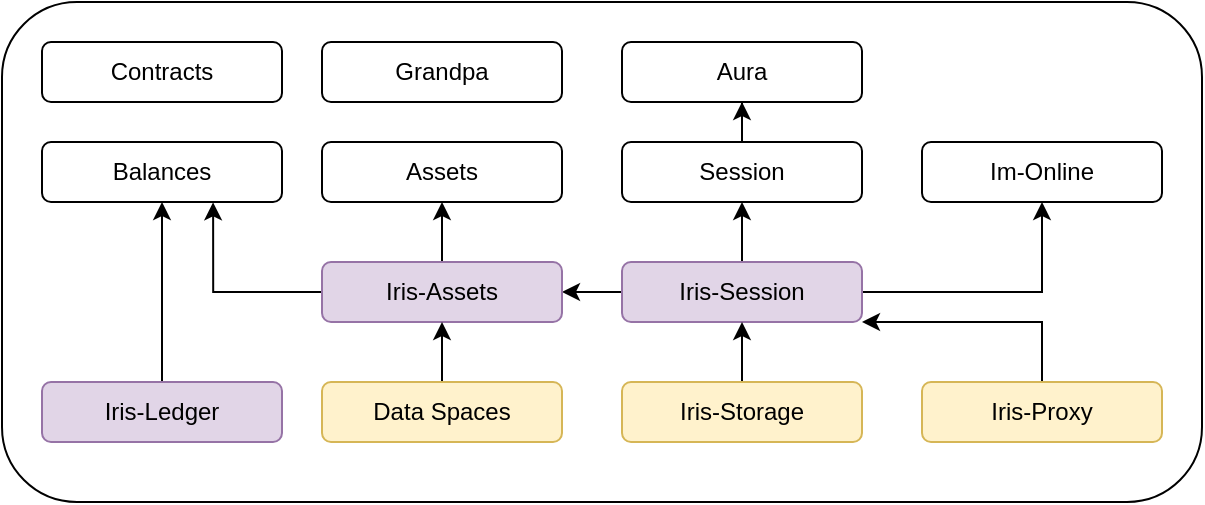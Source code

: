 <mxfile version="18.1.1" type="device"><diagram id="odQJvoNJ-KMSrvyY4dhe" name="Page-1"><mxGraphModel dx="856" dy="853" grid="1" gridSize="10" guides="1" tooltips="1" connect="1" arrows="1" fold="1" page="1" pageScale="1" pageWidth="850" pageHeight="1100" math="0" shadow="0"><root><mxCell id="0"/><mxCell id="1" parent="0"/><mxCell id="WZDpKfPv8gYUc8SXXQie-2" value="" style="rounded=1;whiteSpace=wrap;html=1;" parent="1" vertex="1"><mxGeometry x="30" y="70" width="600" height="250" as="geometry"/></mxCell><mxCell id="WZDpKfPv8gYUc8SXXQie-3" value="Grandpa" style="rounded=1;whiteSpace=wrap;html=1;" parent="1" vertex="1"><mxGeometry x="190" y="90" width="120" height="30" as="geometry"/></mxCell><mxCell id="WZDpKfPv8gYUc8SXXQie-4" value="Aura" style="rounded=1;whiteSpace=wrap;html=1;" parent="1" vertex="1"><mxGeometry x="340" y="90" width="120" height="30" as="geometry"/></mxCell><mxCell id="WZDpKfPv8gYUc8SXXQie-9" value="" style="edgeStyle=orthogonalEdgeStyle;rounded=1;orthogonalLoop=1;jettySize=auto;html=1;" parent="1" source="WZDpKfPv8gYUc8SXXQie-5" target="WZDpKfPv8gYUc8SXXQie-6" edge="1"><mxGeometry relative="1" as="geometry"/></mxCell><mxCell id="WZDpKfPv8gYUc8SXXQie-10" value="" style="edgeStyle=orthogonalEdgeStyle;rounded=0;orthogonalLoop=1;jettySize=auto;html=1;" parent="1" source="WZDpKfPv8gYUc8SXXQie-5" target="WZDpKfPv8gYUc8SXXQie-7" edge="1"><mxGeometry relative="1" as="geometry"/></mxCell><mxCell id="Aii5WkEi72ghrA8KFqpQ-4" style="edgeStyle=orthogonalEdgeStyle;rounded=0;orthogonalLoop=1;jettySize=auto;html=1;entryX=0.5;entryY=1;entryDx=0;entryDy=0;" parent="1" source="WZDpKfPv8gYUc8SXXQie-5" target="Aii5WkEi72ghrA8KFqpQ-1" edge="1"><mxGeometry relative="1" as="geometry"><Array as="points"><mxPoint x="550" y="215"/></Array></mxGeometry></mxCell><mxCell id="WZDpKfPv8gYUc8SXXQie-5" value="Iris-Session" style="rounded=1;whiteSpace=wrap;html=1;fillColor=#e1d5e7;strokeColor=#9673a6;" parent="1" vertex="1"><mxGeometry x="340" y="200" width="120" height="30" as="geometry"/></mxCell><mxCell id="WZDpKfPv8gYUc8SXXQie-11" value="" style="edgeStyle=orthogonalEdgeStyle;rounded=0;orthogonalLoop=1;jettySize=auto;html=1;" parent="1" source="WZDpKfPv8gYUc8SXXQie-6" target="WZDpKfPv8gYUc8SXXQie-8" edge="1"><mxGeometry relative="1" as="geometry"/></mxCell><mxCell id="Aii5WkEi72ghrA8KFqpQ-10" style="edgeStyle=orthogonalEdgeStyle;rounded=0;orthogonalLoop=1;jettySize=auto;html=1;entryX=0.713;entryY=1.006;entryDx=0;entryDy=0;entryPerimeter=0;" parent="1" source="WZDpKfPv8gYUc8SXXQie-6" target="Aii5WkEi72ghrA8KFqpQ-5" edge="1"><mxGeometry relative="1" as="geometry"/></mxCell><mxCell id="WZDpKfPv8gYUc8SXXQie-6" value="Iris-Assets" style="rounded=1;whiteSpace=wrap;html=1;fillColor=#e1d5e7;strokeColor=#9673a6;" parent="1" vertex="1"><mxGeometry x="190" y="200" width="120" height="30" as="geometry"/></mxCell><mxCell id="WZDpKfPv8gYUc8SXXQie-12" value="" style="edgeStyle=orthogonalEdgeStyle;rounded=0;orthogonalLoop=1;jettySize=auto;html=1;" parent="1" source="WZDpKfPv8gYUc8SXXQie-7" target="WZDpKfPv8gYUc8SXXQie-4" edge="1"><mxGeometry relative="1" as="geometry"/></mxCell><mxCell id="WZDpKfPv8gYUc8SXXQie-7" value="Session" style="rounded=1;whiteSpace=wrap;html=1;" parent="1" vertex="1"><mxGeometry x="340" y="140" width="120" height="30" as="geometry"/></mxCell><mxCell id="WZDpKfPv8gYUc8SXXQie-8" value="Assets" style="rounded=1;whiteSpace=wrap;html=1;" parent="1" vertex="1"><mxGeometry x="190" y="140" width="120" height="30" as="geometry"/></mxCell><mxCell id="Aii5WkEi72ghrA8KFqpQ-1" value="Im-Online" style="rounded=1;whiteSpace=wrap;html=1;" parent="1" vertex="1"><mxGeometry x="490" y="140" width="120" height="30" as="geometry"/></mxCell><mxCell id="Aii5WkEi72ghrA8KFqpQ-11" style="edgeStyle=orthogonalEdgeStyle;rounded=0;orthogonalLoop=1;jettySize=auto;html=1;" parent="1" source="Aii5WkEi72ghrA8KFqpQ-2" target="Aii5WkEi72ghrA8KFqpQ-5" edge="1"><mxGeometry relative="1" as="geometry"/></mxCell><mxCell id="Aii5WkEi72ghrA8KFqpQ-2" value="Iris-Ledger" style="rounded=1;whiteSpace=wrap;html=1;fillColor=#e1d5e7;strokeColor=#9673a6;" parent="1" vertex="1"><mxGeometry x="50" y="260" width="120" height="30" as="geometry"/></mxCell><mxCell id="Aii5WkEi72ghrA8KFqpQ-5" value="Balances" style="rounded=1;whiteSpace=wrap;html=1;" parent="1" vertex="1"><mxGeometry x="50" y="140" width="120" height="30" as="geometry"/></mxCell><mxCell id="a73wZHVNVZVGYTN0Ihjv-1" style="edgeStyle=orthogonalEdgeStyle;rounded=0;orthogonalLoop=1;jettySize=auto;html=1;" parent="1" source="Aii5WkEi72ghrA8KFqpQ-6" target="WZDpKfPv8gYUc8SXXQie-5" edge="1"><mxGeometry relative="1" as="geometry"/></mxCell><mxCell id="Aii5WkEi72ghrA8KFqpQ-6" value="Iris-Storage" style="rounded=1;whiteSpace=wrap;html=1;fillColor=#fff2cc;strokeColor=#d6b656;" parent="1" vertex="1"><mxGeometry x="340" y="260" width="120" height="30" as="geometry"/></mxCell><mxCell id="Aii5WkEi72ghrA8KFqpQ-7" value="Contracts" style="rounded=1;whiteSpace=wrap;html=1;" parent="1" vertex="1"><mxGeometry x="50" y="90" width="120" height="30" as="geometry"/></mxCell><mxCell id="owkvqqpV31epuEfsUifl-2" value="" style="edgeStyle=orthogonalEdgeStyle;rounded=0;orthogonalLoop=1;jettySize=auto;html=1;" parent="1" source="owkvqqpV31epuEfsUifl-1" edge="1"><mxGeometry relative="1" as="geometry"><mxPoint x="250" y="230" as="targetPoint"/></mxGeometry></mxCell><mxCell id="owkvqqpV31epuEfsUifl-1" value="Data Spaces" style="rounded=1;whiteSpace=wrap;html=1;fillColor=#fff2cc;strokeColor=#d6b656;" parent="1" vertex="1"><mxGeometry x="190" y="260" width="120" height="30" as="geometry"/></mxCell><mxCell id="srkLlo-DwZoFjsuRnHKZ-2" style="edgeStyle=orthogonalEdgeStyle;rounded=0;orthogonalLoop=1;jettySize=auto;html=1;" edge="1" parent="1" source="srkLlo-DwZoFjsuRnHKZ-1" target="WZDpKfPv8gYUc8SXXQie-5"><mxGeometry relative="1" as="geometry"><Array as="points"><mxPoint x="550" y="230"/></Array></mxGeometry></mxCell><mxCell id="srkLlo-DwZoFjsuRnHKZ-1" value="Iris-Proxy" style="rounded=1;whiteSpace=wrap;html=1;fillColor=#fff2cc;strokeColor=#d6b656;" vertex="1" parent="1"><mxGeometry x="490" y="260" width="120" height="30" as="geometry"/></mxCell></root></mxGraphModel></diagram></mxfile>